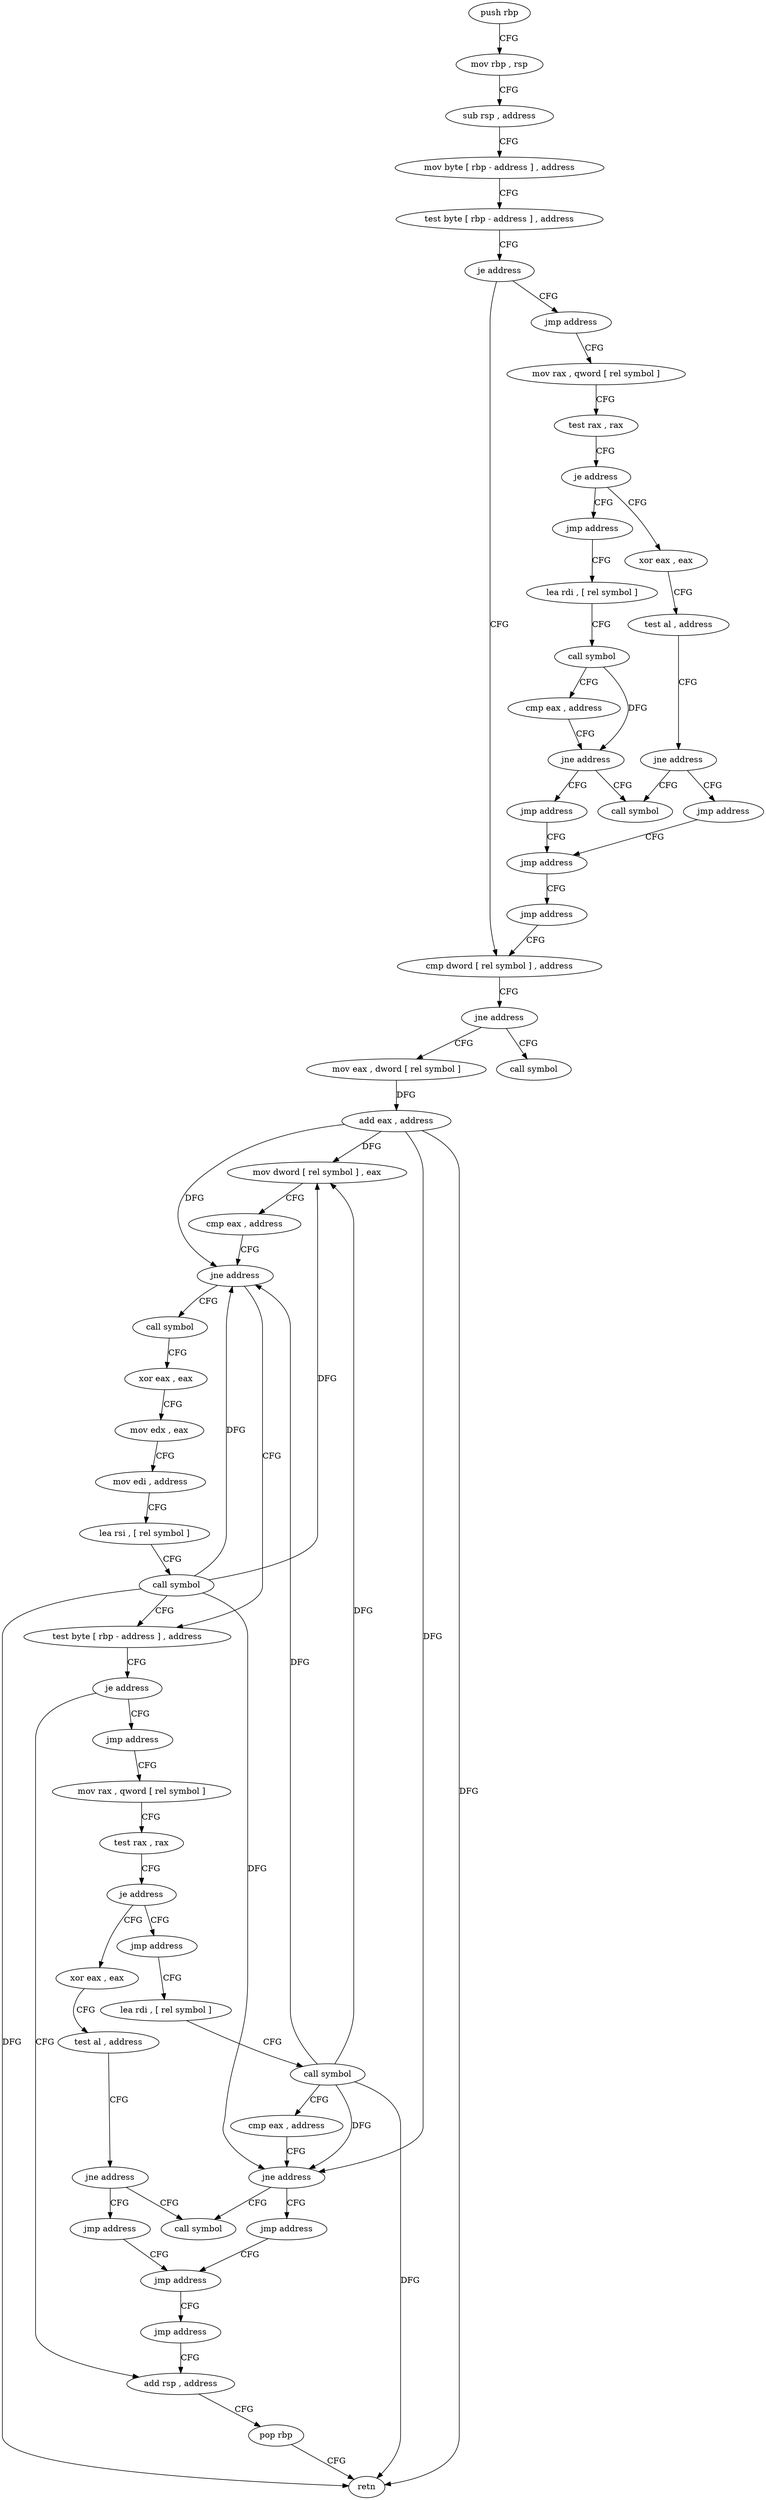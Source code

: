 digraph "func" {
"236464" [label = "push rbp" ]
"236465" [label = "mov rbp , rsp" ]
"236468" [label = "sub rsp , address" ]
"236472" [label = "mov byte [ rbp - address ] , address" ]
"236476" [label = "test byte [ rbp - address ] , address" ]
"236480" [label = "je address" ]
"236568" [label = "cmp dword [ rel symbol ] , address" ]
"236486" [label = "jmp address" ]
"236575" [label = "jne address" ]
"236586" [label = "mov eax , dword [ rel symbol ]" ]
"236581" [label = "call symbol" ]
"236491" [label = "mov rax , qword [ rel symbol ]" ]
"236592" [label = "add eax , address" ]
"236595" [label = "mov dword [ rel symbol ] , eax" ]
"236601" [label = "cmp eax , address" ]
"236604" [label = "jne address" ]
"236636" [label = "test byte [ rbp - address ] , address" ]
"236610" [label = "call symbol" ]
"236498" [label = "test rax , rax" ]
"236501" [label = "je address" ]
"236538" [label = "xor eax , eax" ]
"236507" [label = "jmp address" ]
"236640" [label = "je address" ]
"236728" [label = "add rsp , address" ]
"236646" [label = "jmp address" ]
"236615" [label = "xor eax , eax" ]
"236617" [label = "mov edx , eax" ]
"236619" [label = "mov edi , address" ]
"236624" [label = "lea rsi , [ rel symbol ]" ]
"236631" [label = "call symbol" ]
"236540" [label = "test al , address" ]
"236542" [label = "jne address" ]
"236553" [label = "call symbol" ]
"236548" [label = "jmp address" ]
"236512" [label = "lea rdi , [ rel symbol ]" ]
"236732" [label = "pop rbp" ]
"236733" [label = "retn" ]
"236651" [label = "mov rax , qword [ rel symbol ]" ]
"236558" [label = "jmp address" ]
"236519" [label = "call symbol" ]
"236524" [label = "cmp eax , address" ]
"236527" [label = "jne address" ]
"236533" [label = "jmp address" ]
"236658" [label = "test rax , rax" ]
"236661" [label = "je address" ]
"236698" [label = "xor eax , eax" ]
"236667" [label = "jmp address" ]
"236563" [label = "jmp address" ]
"236700" [label = "test al , address" ]
"236702" [label = "jne address" ]
"236713" [label = "call symbol" ]
"236708" [label = "jmp address" ]
"236672" [label = "lea rdi , [ rel symbol ]" ]
"236718" [label = "jmp address" ]
"236679" [label = "call symbol" ]
"236684" [label = "cmp eax , address" ]
"236687" [label = "jne address" ]
"236693" [label = "jmp address" ]
"236723" [label = "jmp address" ]
"236464" -> "236465" [ label = "CFG" ]
"236465" -> "236468" [ label = "CFG" ]
"236468" -> "236472" [ label = "CFG" ]
"236472" -> "236476" [ label = "CFG" ]
"236476" -> "236480" [ label = "CFG" ]
"236480" -> "236568" [ label = "CFG" ]
"236480" -> "236486" [ label = "CFG" ]
"236568" -> "236575" [ label = "CFG" ]
"236486" -> "236491" [ label = "CFG" ]
"236575" -> "236586" [ label = "CFG" ]
"236575" -> "236581" [ label = "CFG" ]
"236586" -> "236592" [ label = "DFG" ]
"236491" -> "236498" [ label = "CFG" ]
"236592" -> "236595" [ label = "DFG" ]
"236592" -> "236604" [ label = "DFG" ]
"236592" -> "236733" [ label = "DFG" ]
"236592" -> "236687" [ label = "DFG" ]
"236595" -> "236601" [ label = "CFG" ]
"236601" -> "236604" [ label = "CFG" ]
"236604" -> "236636" [ label = "CFG" ]
"236604" -> "236610" [ label = "CFG" ]
"236636" -> "236640" [ label = "CFG" ]
"236610" -> "236615" [ label = "CFG" ]
"236498" -> "236501" [ label = "CFG" ]
"236501" -> "236538" [ label = "CFG" ]
"236501" -> "236507" [ label = "CFG" ]
"236538" -> "236540" [ label = "CFG" ]
"236507" -> "236512" [ label = "CFG" ]
"236640" -> "236728" [ label = "CFG" ]
"236640" -> "236646" [ label = "CFG" ]
"236728" -> "236732" [ label = "CFG" ]
"236646" -> "236651" [ label = "CFG" ]
"236615" -> "236617" [ label = "CFG" ]
"236617" -> "236619" [ label = "CFG" ]
"236619" -> "236624" [ label = "CFG" ]
"236624" -> "236631" [ label = "CFG" ]
"236631" -> "236636" [ label = "CFG" ]
"236631" -> "236595" [ label = "DFG" ]
"236631" -> "236604" [ label = "DFG" ]
"236631" -> "236733" [ label = "DFG" ]
"236631" -> "236687" [ label = "DFG" ]
"236540" -> "236542" [ label = "CFG" ]
"236542" -> "236553" [ label = "CFG" ]
"236542" -> "236548" [ label = "CFG" ]
"236548" -> "236558" [ label = "CFG" ]
"236512" -> "236519" [ label = "CFG" ]
"236732" -> "236733" [ label = "CFG" ]
"236651" -> "236658" [ label = "CFG" ]
"236558" -> "236563" [ label = "CFG" ]
"236519" -> "236524" [ label = "CFG" ]
"236519" -> "236527" [ label = "DFG" ]
"236524" -> "236527" [ label = "CFG" ]
"236527" -> "236553" [ label = "CFG" ]
"236527" -> "236533" [ label = "CFG" ]
"236533" -> "236558" [ label = "CFG" ]
"236658" -> "236661" [ label = "CFG" ]
"236661" -> "236698" [ label = "CFG" ]
"236661" -> "236667" [ label = "CFG" ]
"236698" -> "236700" [ label = "CFG" ]
"236667" -> "236672" [ label = "CFG" ]
"236563" -> "236568" [ label = "CFG" ]
"236700" -> "236702" [ label = "CFG" ]
"236702" -> "236713" [ label = "CFG" ]
"236702" -> "236708" [ label = "CFG" ]
"236708" -> "236718" [ label = "CFG" ]
"236672" -> "236679" [ label = "CFG" ]
"236718" -> "236723" [ label = "CFG" ]
"236679" -> "236684" [ label = "CFG" ]
"236679" -> "236595" [ label = "DFG" ]
"236679" -> "236604" [ label = "DFG" ]
"236679" -> "236733" [ label = "DFG" ]
"236679" -> "236687" [ label = "DFG" ]
"236684" -> "236687" [ label = "CFG" ]
"236687" -> "236713" [ label = "CFG" ]
"236687" -> "236693" [ label = "CFG" ]
"236693" -> "236718" [ label = "CFG" ]
"236723" -> "236728" [ label = "CFG" ]
}
